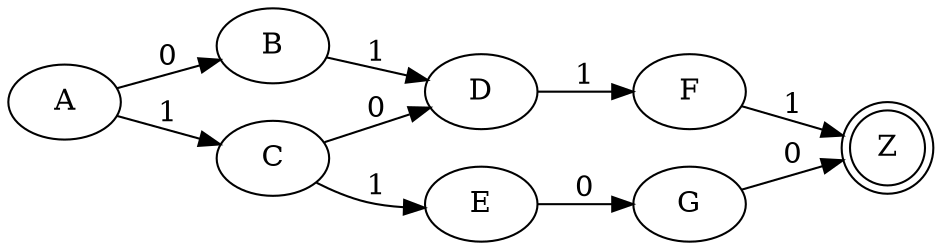 digraph min_dfa {
    rankdir="LR"
    
    A->B[label="0"]
    A->C[label="1"]
    B->D[label="1"]
    C->D[label="0"]
    C->E[label="1"]
    D->F[label="1"]
    E->G[label="0"]
    
    Z[shape=doublecircle]
    F->Z[label="1"]
    G->Z[label="0"]
}

